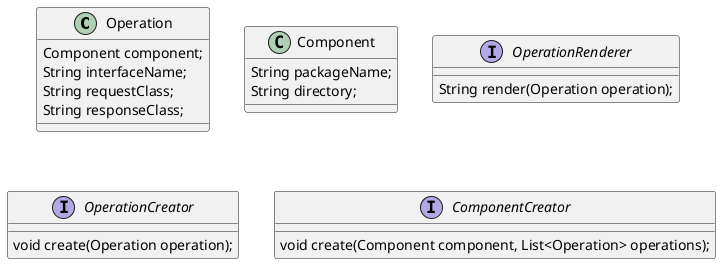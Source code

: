 @startuml

class Operation {
    Component component;
    String interfaceName;
    String requestClass;
    String responseClass;
}

class Component {
    String packageName;
    String directory;
}

interface OperationRenderer {
    String render(Operation operation);
}

interface OperationCreator {
    void create(Operation operation);
}

interface ComponentCreator {
    void create(Component component, List<Operation> operations);
}

@enduml
